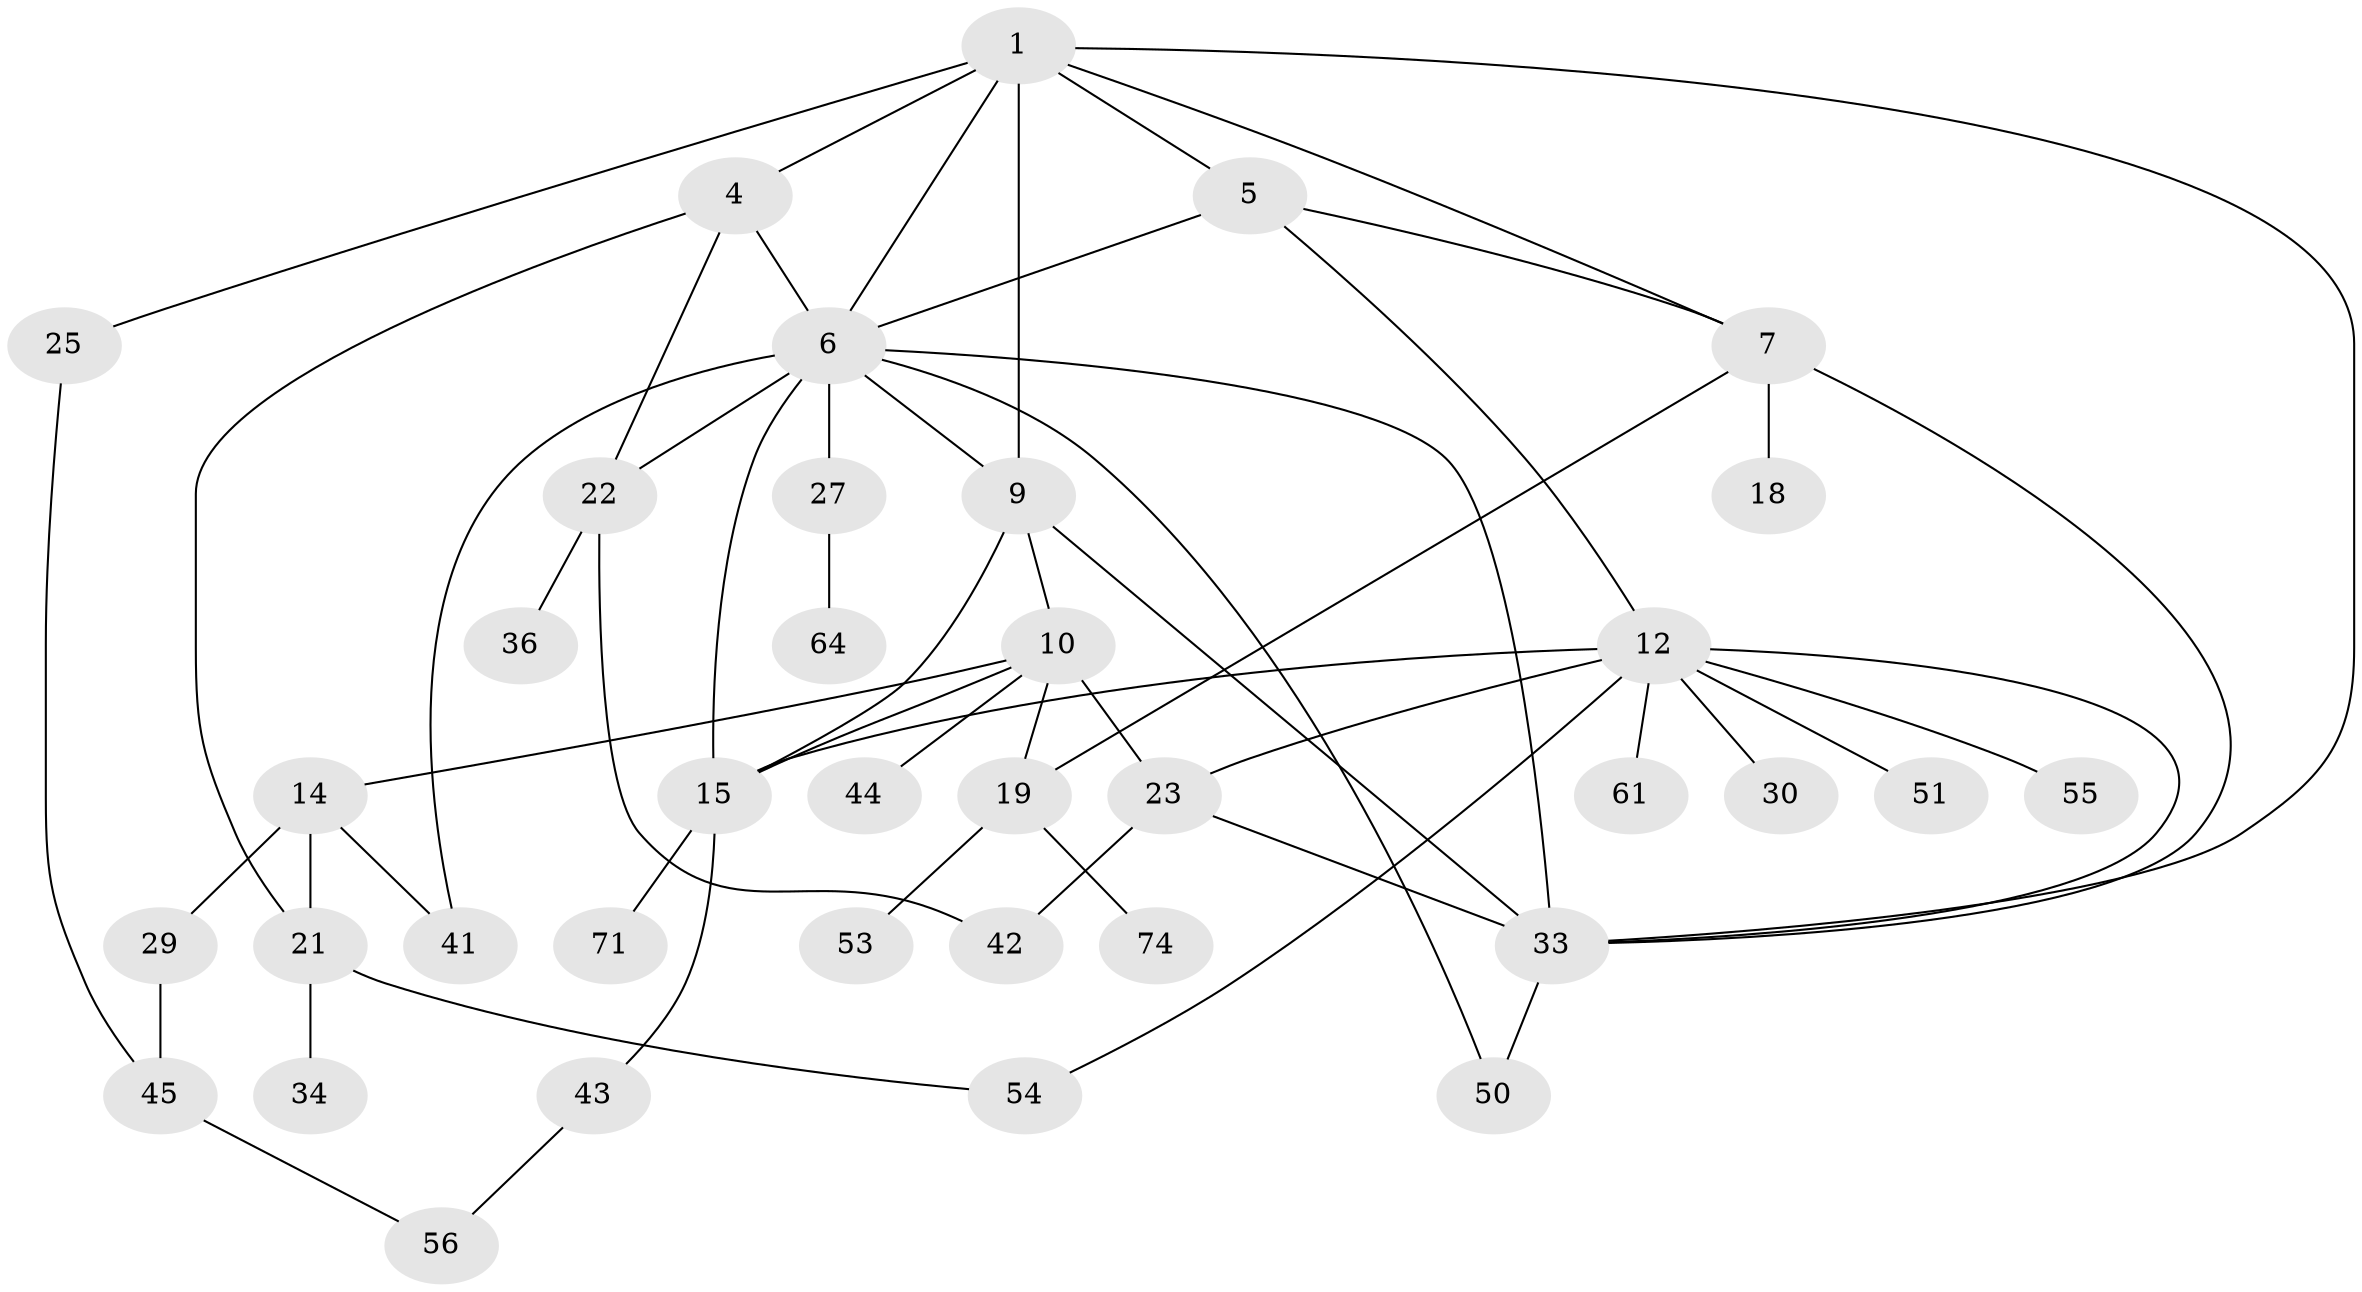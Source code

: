 // original degree distribution, {4: 0.2, 6: 0.04, 3: 0.13333333333333333, 7: 0.013333333333333334, 5: 0.04, 2: 0.30666666666666664, 1: 0.26666666666666666}
// Generated by graph-tools (version 1.1) at 2025/13/03/09/25 04:13:24]
// undirected, 37 vertices, 58 edges
graph export_dot {
graph [start="1"]
  node [color=gray90,style=filled];
  1 [super="+47+2+3"];
  4 [super="+17+16"];
  5;
  6 [super="+72+11+67+8"];
  7 [super="+32"];
  9 [super="+57"];
  10 [super="+13"];
  12 [super="+46+24"];
  14;
  15 [super="+70+26"];
  18;
  19;
  21 [super="+63"];
  22;
  23;
  25;
  27;
  29;
  30 [super="+66+68"];
  33 [super="+62+69+35+60"];
  34;
  36 [super="+39"];
  41;
  42;
  43;
  44 [super="+75"];
  45 [super="+49"];
  50;
  51;
  53;
  54;
  55;
  56;
  61;
  64;
  71;
  74;
  1 -- 7;
  1 -- 4;
  1 -- 9;
  1 -- 6;
  1 -- 5;
  1 -- 25;
  1 -- 33;
  4 -- 21;
  4 -- 22;
  4 -- 6;
  5 -- 12;
  5 -- 7;
  5 -- 6;
  6 -- 9;
  6 -- 27;
  6 -- 50;
  6 -- 22;
  6 -- 41;
  6 -- 15 [weight=2];
  6 -- 33;
  7 -- 18;
  7 -- 33;
  7 -- 19;
  9 -- 10;
  9 -- 33;
  9 -- 15;
  10 -- 19;
  10 -- 23;
  10 -- 44;
  10 -- 14;
  10 -- 15;
  12 -- 51;
  12 -- 54;
  12 -- 15;
  12 -- 33;
  12 -- 55;
  12 -- 23;
  12 -- 61;
  12 -- 30;
  14 -- 29;
  14 -- 41;
  14 -- 21;
  15 -- 43;
  15 -- 71;
  19 -- 53;
  19 -- 74;
  21 -- 34;
  21 -- 54;
  22 -- 36;
  22 -- 42;
  23 -- 33;
  23 -- 42;
  25 -- 45;
  27 -- 64;
  29 -- 45;
  33 -- 50;
  43 -- 56;
  45 -- 56;
}

